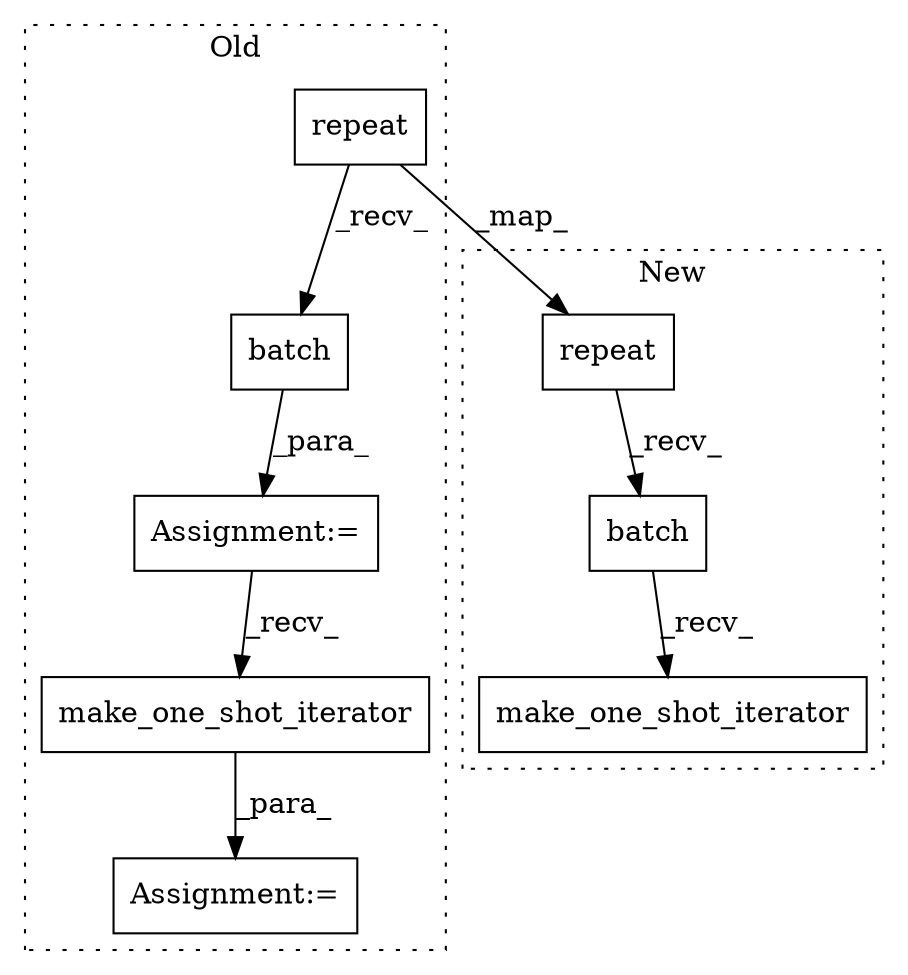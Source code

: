 digraph G {
subgraph cluster0 {
1 [label="batch" a="32" s="7665,7681" l="6,1" shape="box"];
4 [label="Assignment:=" a="7" s="7696" l="1" shape="box"];
5 [label="make_one_shot_iterator" a="32" s="7705" l="24" shape="box"];
6 [label="repeat" a="32" s="7625,7642" l="7,1" shape="box"];
8 [label="Assignment:=" a="7" s="7656" l="1" shape="box"];
label = "Old";
style="dotted";
}
subgraph cluster1 {
2 [label="make_one_shot_iterator" a="32" s="7665" l="24" shape="box"];
3 [label="batch" a="32" s="7647,7663" l="6,1" shape="box"];
7 [label="repeat" a="32" s="7628,7645" l="7,1" shape="box"];
label = "New";
style="dotted";
}
1 -> 8 [label="_para_"];
3 -> 2 [label="_recv_"];
5 -> 4 [label="_para_"];
6 -> 1 [label="_recv_"];
6 -> 7 [label="_map_"];
7 -> 3 [label="_recv_"];
8 -> 5 [label="_recv_"];
}